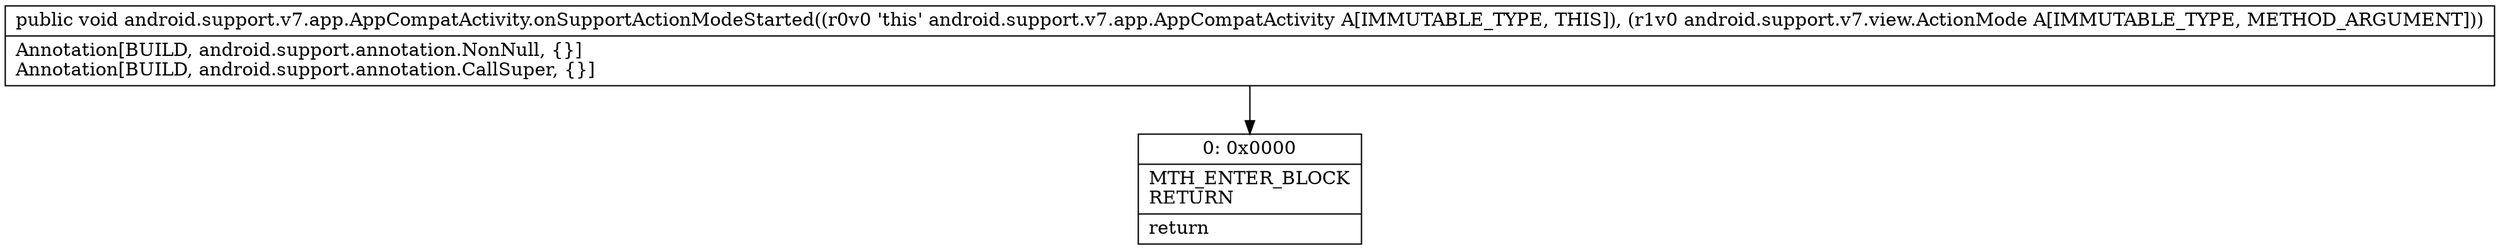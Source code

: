 digraph "CFG forandroid.support.v7.app.AppCompatActivity.onSupportActionModeStarted(Landroid\/support\/v7\/view\/ActionMode;)V" {
Node_0 [shape=record,label="{0\:\ 0x0000|MTH_ENTER_BLOCK\lRETURN\l|return\l}"];
MethodNode[shape=record,label="{public void android.support.v7.app.AppCompatActivity.onSupportActionModeStarted((r0v0 'this' android.support.v7.app.AppCompatActivity A[IMMUTABLE_TYPE, THIS]), (r1v0 android.support.v7.view.ActionMode A[IMMUTABLE_TYPE, METHOD_ARGUMENT]))  | Annotation[BUILD, android.support.annotation.NonNull, \{\}]\lAnnotation[BUILD, android.support.annotation.CallSuper, \{\}]\l}"];
MethodNode -> Node_0;
}

